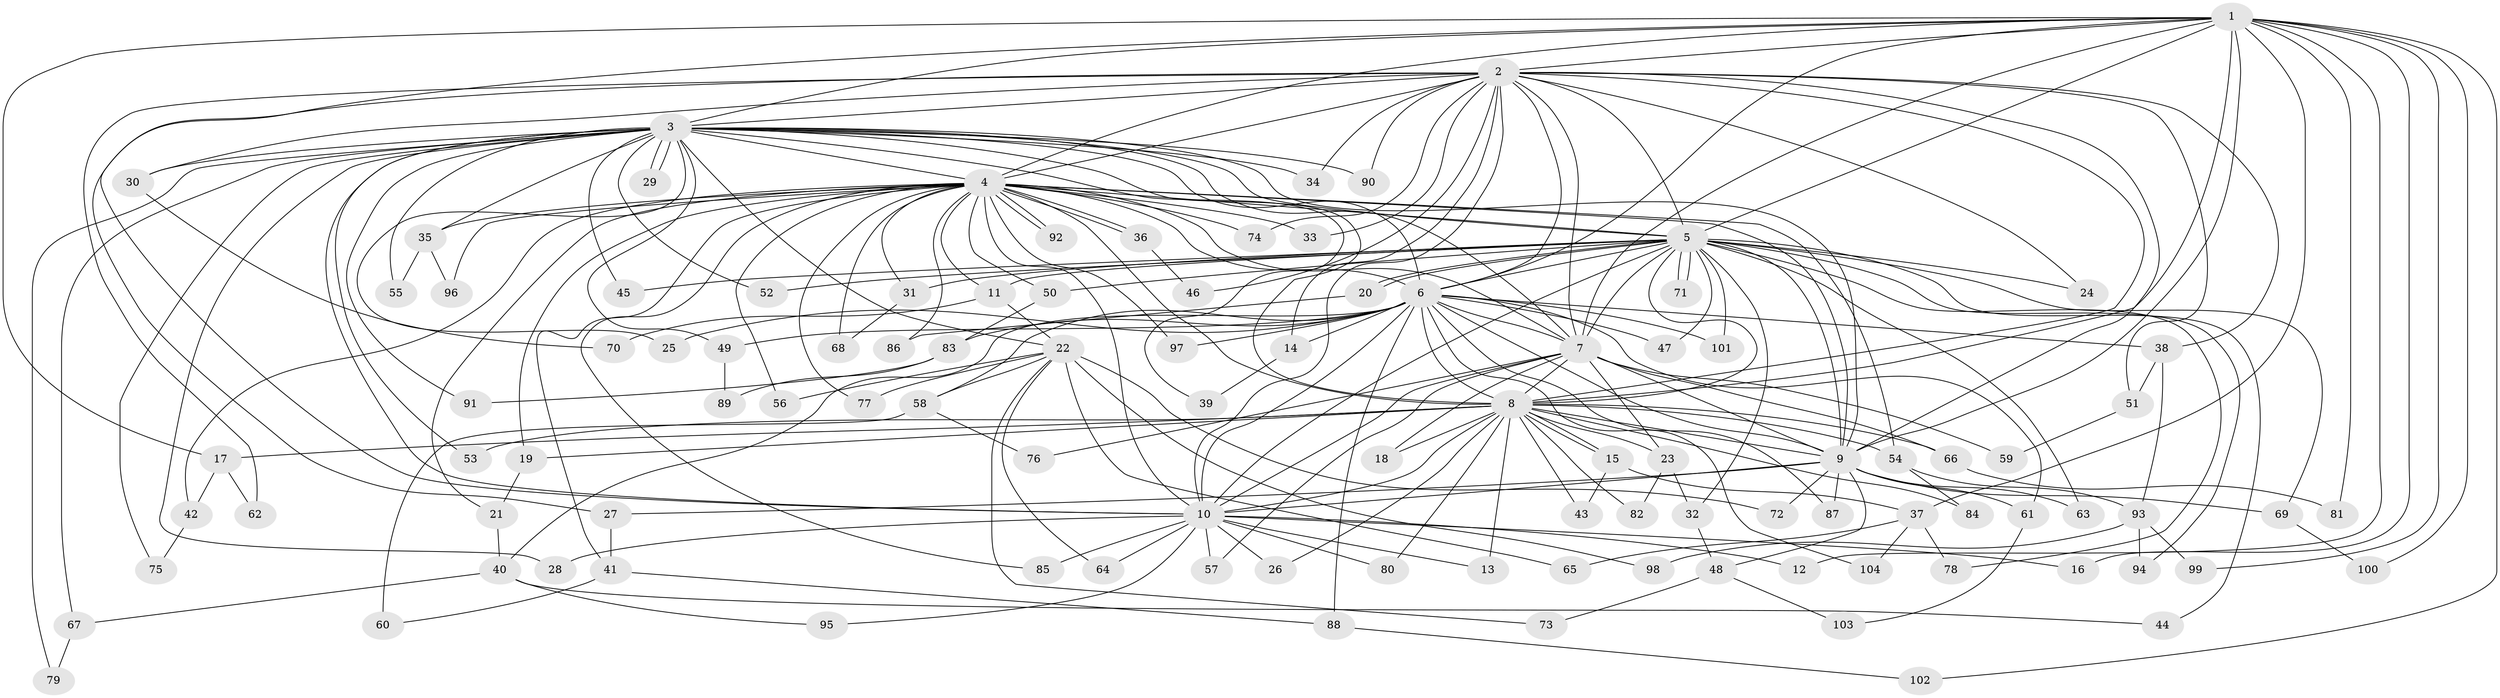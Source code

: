 // Generated by graph-tools (version 1.1) at 2025/43/03/09/25 04:43:07]
// undirected, 104 vertices, 233 edges
graph export_dot {
graph [start="1"]
  node [color=gray90,style=filled];
  1;
  2;
  3;
  4;
  5;
  6;
  7;
  8;
  9;
  10;
  11;
  12;
  13;
  14;
  15;
  16;
  17;
  18;
  19;
  20;
  21;
  22;
  23;
  24;
  25;
  26;
  27;
  28;
  29;
  30;
  31;
  32;
  33;
  34;
  35;
  36;
  37;
  38;
  39;
  40;
  41;
  42;
  43;
  44;
  45;
  46;
  47;
  48;
  49;
  50;
  51;
  52;
  53;
  54;
  55;
  56;
  57;
  58;
  59;
  60;
  61;
  62;
  63;
  64;
  65;
  66;
  67;
  68;
  69;
  70;
  71;
  72;
  73;
  74;
  75;
  76;
  77;
  78;
  79;
  80;
  81;
  82;
  83;
  84;
  85;
  86;
  87;
  88;
  89;
  90;
  91;
  92;
  93;
  94;
  95;
  96;
  97;
  98;
  99;
  100;
  101;
  102;
  103;
  104;
  1 -- 2;
  1 -- 3;
  1 -- 4;
  1 -- 5;
  1 -- 6;
  1 -- 7;
  1 -- 8;
  1 -- 9;
  1 -- 10;
  1 -- 12;
  1 -- 16;
  1 -- 17;
  1 -- 37;
  1 -- 81;
  1 -- 99;
  1 -- 100;
  1 -- 102;
  2 -- 3;
  2 -- 4;
  2 -- 5;
  2 -- 6;
  2 -- 7;
  2 -- 8;
  2 -- 9;
  2 -- 10;
  2 -- 14;
  2 -- 24;
  2 -- 27;
  2 -- 30;
  2 -- 33;
  2 -- 34;
  2 -- 38;
  2 -- 46;
  2 -- 51;
  2 -- 62;
  2 -- 74;
  2 -- 90;
  3 -- 4;
  3 -- 5;
  3 -- 6;
  3 -- 7;
  3 -- 8;
  3 -- 9;
  3 -- 10;
  3 -- 22;
  3 -- 25;
  3 -- 28;
  3 -- 29;
  3 -- 29;
  3 -- 30;
  3 -- 34;
  3 -- 35;
  3 -- 39;
  3 -- 45;
  3 -- 49;
  3 -- 52;
  3 -- 53;
  3 -- 55;
  3 -- 67;
  3 -- 75;
  3 -- 79;
  3 -- 90;
  3 -- 91;
  4 -- 5;
  4 -- 6;
  4 -- 7;
  4 -- 8;
  4 -- 9;
  4 -- 10;
  4 -- 11;
  4 -- 19;
  4 -- 21;
  4 -- 31;
  4 -- 33;
  4 -- 35;
  4 -- 36;
  4 -- 36;
  4 -- 41;
  4 -- 42;
  4 -- 50;
  4 -- 54;
  4 -- 56;
  4 -- 68;
  4 -- 74;
  4 -- 77;
  4 -- 85;
  4 -- 86;
  4 -- 92;
  4 -- 92;
  4 -- 96;
  4 -- 97;
  5 -- 6;
  5 -- 7;
  5 -- 8;
  5 -- 9;
  5 -- 10;
  5 -- 11;
  5 -- 20;
  5 -- 20;
  5 -- 24;
  5 -- 31;
  5 -- 32;
  5 -- 44;
  5 -- 45;
  5 -- 47;
  5 -- 50;
  5 -- 52;
  5 -- 63;
  5 -- 69;
  5 -- 71;
  5 -- 71;
  5 -- 78;
  5 -- 94;
  5 -- 101;
  6 -- 7;
  6 -- 8;
  6 -- 9;
  6 -- 10;
  6 -- 14;
  6 -- 25;
  6 -- 38;
  6 -- 40;
  6 -- 47;
  6 -- 49;
  6 -- 58;
  6 -- 61;
  6 -- 83;
  6 -- 87;
  6 -- 88;
  6 -- 97;
  6 -- 101;
  6 -- 104;
  7 -- 8;
  7 -- 9;
  7 -- 10;
  7 -- 18;
  7 -- 23;
  7 -- 57;
  7 -- 59;
  7 -- 66;
  7 -- 76;
  8 -- 9;
  8 -- 10;
  8 -- 13;
  8 -- 15;
  8 -- 15;
  8 -- 17;
  8 -- 18;
  8 -- 19;
  8 -- 23;
  8 -- 26;
  8 -- 43;
  8 -- 53;
  8 -- 54;
  8 -- 66;
  8 -- 80;
  8 -- 82;
  8 -- 84;
  9 -- 10;
  9 -- 27;
  9 -- 48;
  9 -- 61;
  9 -- 63;
  9 -- 69;
  9 -- 72;
  9 -- 87;
  10 -- 12;
  10 -- 13;
  10 -- 16;
  10 -- 26;
  10 -- 28;
  10 -- 57;
  10 -- 64;
  10 -- 80;
  10 -- 85;
  10 -- 95;
  11 -- 22;
  11 -- 70;
  14 -- 39;
  15 -- 37;
  15 -- 43;
  17 -- 42;
  17 -- 62;
  19 -- 21;
  20 -- 86;
  21 -- 40;
  22 -- 56;
  22 -- 58;
  22 -- 64;
  22 -- 65;
  22 -- 72;
  22 -- 73;
  22 -- 77;
  22 -- 98;
  23 -- 32;
  23 -- 82;
  27 -- 41;
  30 -- 70;
  31 -- 68;
  32 -- 48;
  35 -- 55;
  35 -- 96;
  36 -- 46;
  37 -- 65;
  37 -- 78;
  37 -- 104;
  38 -- 51;
  38 -- 93;
  40 -- 44;
  40 -- 67;
  40 -- 95;
  41 -- 60;
  41 -- 88;
  42 -- 75;
  48 -- 73;
  48 -- 103;
  49 -- 89;
  50 -- 83;
  51 -- 59;
  54 -- 84;
  54 -- 93;
  58 -- 60;
  58 -- 76;
  61 -- 103;
  66 -- 81;
  67 -- 79;
  69 -- 100;
  83 -- 89;
  83 -- 91;
  88 -- 102;
  93 -- 94;
  93 -- 98;
  93 -- 99;
}
